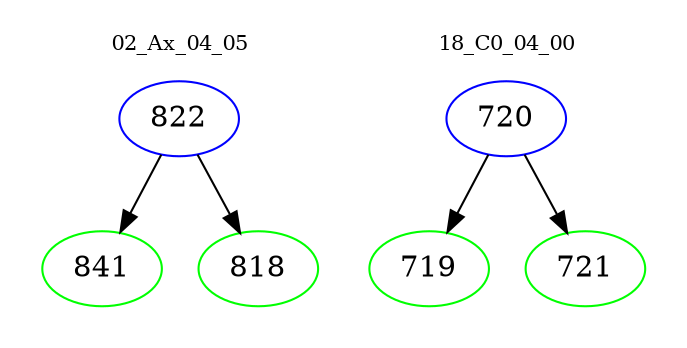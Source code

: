 digraph{
subgraph cluster_0 {
color = white
label = "02_Ax_04_05";
fontsize=10;
T0_822 [label="822", color="blue"]
T0_822 -> T0_841 [color="black"]
T0_841 [label="841", color="green"]
T0_822 -> T0_818 [color="black"]
T0_818 [label="818", color="green"]
}
subgraph cluster_1 {
color = white
label = "18_C0_04_00";
fontsize=10;
T1_720 [label="720", color="blue"]
T1_720 -> T1_719 [color="black"]
T1_719 [label="719", color="green"]
T1_720 -> T1_721 [color="black"]
T1_721 [label="721", color="green"]
}
}
